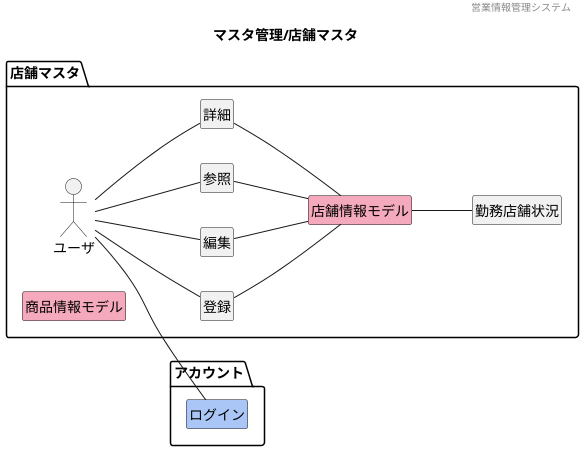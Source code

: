 @startuml images/マスタ管理/店舗マスタ
' ヘッダー
header 営業情報管理システム
' タイトル
title マスタ管理/店舗マスタ
' 
hide circle
' 
hide method
hide members
left to right direction

package "アカウント"{
    class "ログイン" #A9C6F6
}

package "店舗マスタ"{
    mix_actor "ユーザ"
    class "登録"
    class "編集"
    class "参照"
    class "詳細"
    class "店舗情報モデル" #F5A9BC
    class "商品情報モデル" #F5A9BC
    ' class "" #F5A9BC
    ' class "" #F5A9BC
    

    ユーザ -- 参照
    ユーザ -- 登録
    ユーザ -- 編集
    ユーザ -- 詳細
    参照 -- 店舗情報モデル
    登録 -- 店舗情報モデル
    編集 -- 店舗情報モデル
    詳細 -- 店舗情報モデル
    店舗情報モデル -- 勤務店舗状況

    店舗情報モデル : 従業員番号
    店舗情報モデル : 氏名
    店舗情報モデル : 住所
    店舗情報モデル : 電話番号
    店舗情報モデル : 性別
    店舗情報モデル : 年齢
    店舗情報モデル : 生年月日
    店舗情報モデル : 主な店舗
    勤務店舗状況 : 店舗名
    勤務店舗状況 : 従業員数
    勤務店舗状況 : 責任者
    店舗情報モデル : 店舗名
    店舗情報モデル : 住所
    店舗情報モデル : 連絡先
    店舗情報モデル : 店長
    店舗情報モデル : 主な従業員
}

ユーザ -- ログイン

@enduml